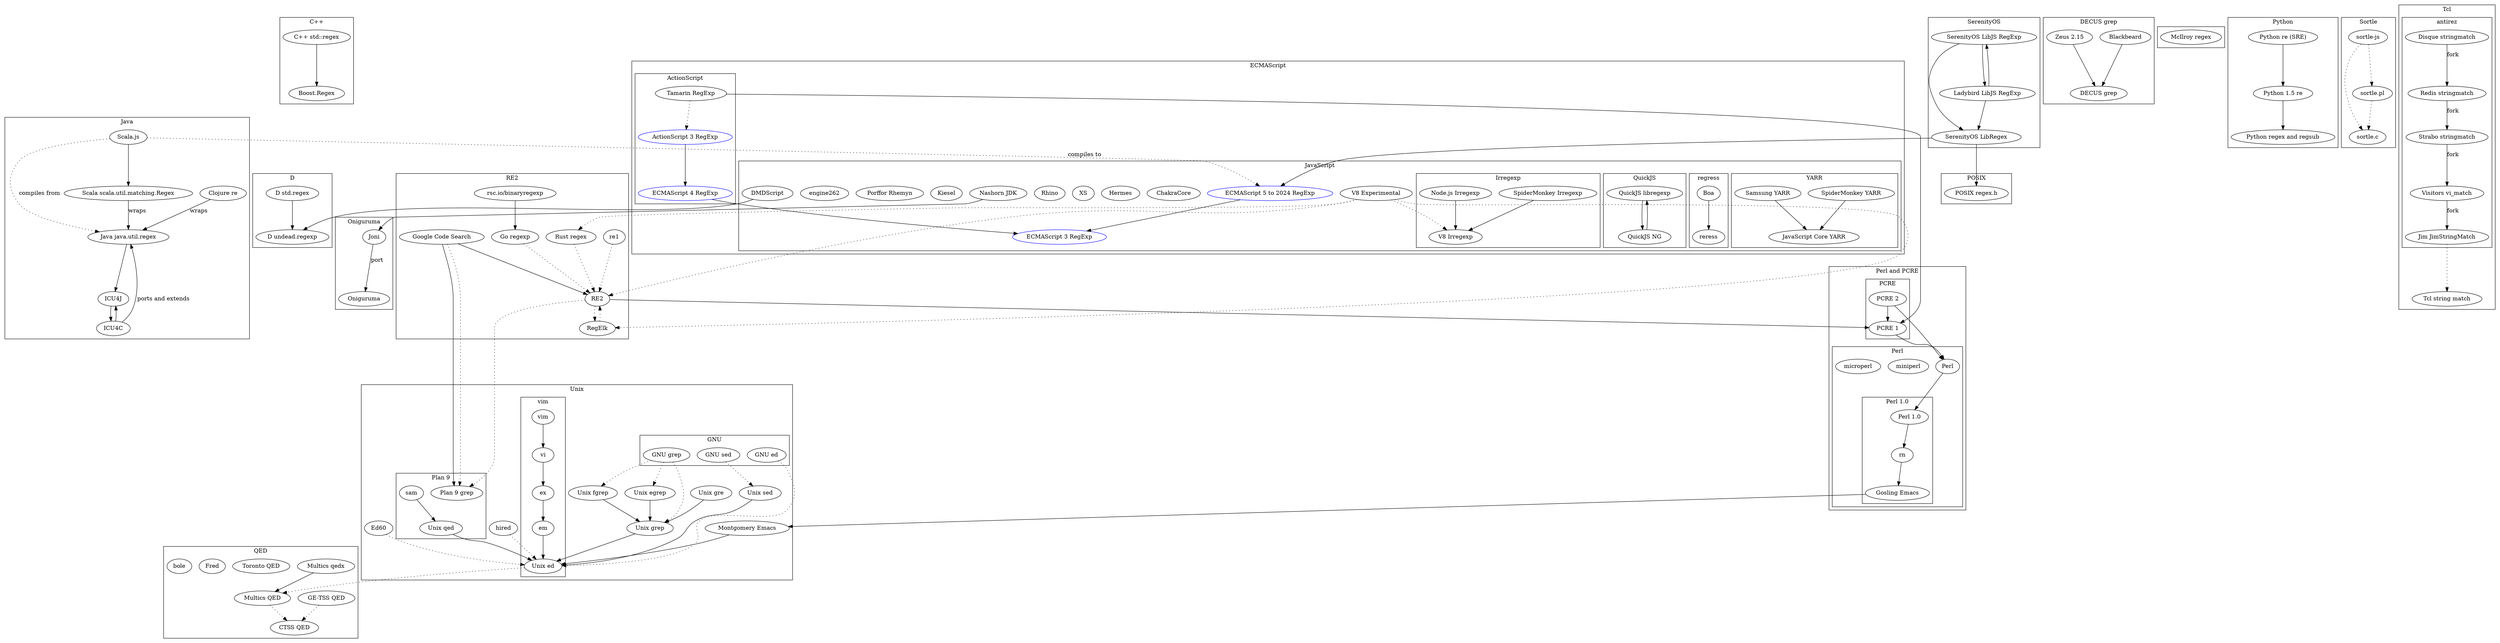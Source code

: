 digraph regexp_relations {
  compund=true;

  subgraph cluster_cpp {
    label="C++";
    boost [label="Boost.Regex"];
    cpp [label="C++ std::regex"];

    boost; // TODO: Influences?
    cpp -> boost;
  }

  subgraph cluster_d {
    label="D";
    d [label="D std.regex"];
    d_undead [label="D undead.regexp"];

    d_undead; // TODO: Influences?
    d -> d_undead; // TODO: Kind of influence
  }

  subgraph cluster_decus_grep {
    label="DECUS grep";
    blackbeard [label="Blackbeard"];
    decus_grep [label="DECUS grep"];
    zeus_215 [label="Zeus 2.15"];

    decus_grep;
    blackbeard -> decus_grep;
    zeus_215 -> decus_grep;
  }

  subgraph cluster_ecmascript {
    label="ECMAScript";

    subgraph cluster_javascript {
      label="JavaScript";
      ecmascript3 [label="ECMAScript 3 RegExp", color=blue];
      ecmascript [label="ECMAScript 5 to 2024 RegExp", color=blue];
      // ecmascript5 [label="ECMAScript 5 RegExp", color=blue];
      // ecmascript51 [label="ECMAScript 5.1 RegExp", color=blue];
      // ecmascript2015 [label="ECMAScript 2015 RegExp", color=blue];
      // ecmascript2016 [label="ECMAScript 2016 RegExp", color=blue];
      // ecmascript2017 [label="ECMAScript 2017 RegExp", color=blue];
      // ecmascript2018 [label="ECMAScript 2018 RegExp", color=blue];
      // ecmascript2019 [label="ECMAScript 2019 RegExp", color=blue];
      // ecmascript2020 [label="ECMAScript 2020 RegExp", color=blue];
      // ecmascript2021 [label="ECMAScript 2021 RegExp", color=blue];
      // ecmascript2022 [label="ECMAScript 2022 RegExp", color=blue];
      // ecmascript2023 [label="ECMAScript 2023 RegExp", color=blue];
      // ecmascript2024 [label="ECMAScript 2024 RegExp", color=blue];

      ecmascript3;
      ecmascript -> ecmascript3;
      // ecmascript5 -> ecmascript3;
      // ecmascript51 -> ecmascript5;
      // ecmascript2015 -> ecmascript51;
      // ecmascript2016 -> ecmascript2015;
      // ecmascript2017 -> ecmascript2016;
      // ecmascript2018 -> ecmascript2017;
      // ecmascript2019 -> ecmascript2018;
      // ecmascript2020 -> ecmascript2019;
      // ecmascript2021 -> ecmascript2020;
      // ecmascript2022 -> ecmascript2021;
      // ecmascript2023 -> ecmascript2022;
      // ecmascript2024 -> ecmascript2023;

      subgraph cluster_irregexp {
        label="Irregexp";
        v8_irregexp [label="V8 Irregexp"];
        spidermonkey_irregexp [label="SpiderMonkey Irregexp"];
        nodejs_irregexp [label="Node.js Irregexp"];

        spidermonkey_irregexp -> v8_irregexp;
        nodejs_irregexp -> v8_irregexp; // TODO: Is this sufficiently different from V8 to include?
      }

      v8_exp [label="V8 Experimental"];
      v8_exp -> v8_irregexp [style=dotted]; // Shared project
      // v8_exp -> re2; (in cluster_re2)
      // v8_exp -> rust; (in cluster_re2)
      // v8_exp -> regelk; (in cluster_re2)

      subgraph cluster_yarr {
        label="YARR";
        javascriptcore_yarr [label="JavaScript Core YARR"];
        spidermonkey_yarr [label="SpiderMonkey YARR"];
        samsung_yarr [label="Samsung YARR"];

        spidermonkey_yarr -> javascriptcore_yarr;
        samsung_yarr -> javascriptcore_yarr;
      }

      subgraph cluster_regress {
        label="regress";
        regress [label="reress"];
        boa [label="Boa"];

        boa -> regress;
      }

      subgraph cluster_quickjs {
        label="QuickJS";
        quickjs [label="QuickJS libregexp"];
        quickjs_ng [label="QuickJS NG"];

        quickjs -> quickjs_ng;
        quickjs_ng -> quickjs;
      }

      chakracore [label="ChakraCore"];

      hermes [label="Hermes"];

      xs [label="XS"];

      rhino [label="Rhino"];

      nashorn [label="Nashorn JDK"];
      // nashorn -> joni; (in cluster_oniguruma)

      kiesel [label="Kiesel"];

      porffor [label="Porffor Rhemyn"];

      engine262 [label="engine262"];

      dmdscript [label="DMDScript"];
      dmdscript -> d_undead;
    }

    subgraph cluster_actionscript {
      label="ActionScript";
      ecmascript4 [label="ECMAScript 4 RegExp", color=blue];
      actionscript [label="ActionScript 3 RegExp", color=blue];
      tamarin [label="Tamarin RegExp"];

      ecmascript4 -> ecmascript3;
      actionscript -> ecmascript4;
      tamarin -> actionscript [style=dotted];
      // tamarin -> pcre1; (in cluster_pcre)
    }
  }

  subgraph cluster_java {
    label="Java";
    java [label="Java java.util.regex"];
    icu4j [label="ICU4J"];
    icu4c [label="ICU4C"];
    clojure [label="Clojure re"];
    scala [label="Scala scala.util.matching.Regex"];
    scala_js [label="Scala.js"];

    java; // TODO: Influences?
    java -> icu4j; // TODO: Did ICU4J actually influence java.util.regex?
    icu4j -> icu4c;
    icu4c -> java [label="ports and extends"];
    icu4c -> icu4j;
    clojure -> java [label="wraps"];
    scala -> java [label="wraps"];
    scala_js -> java [label="compiles from", style=dotted];
    scala_js -> ecmascript [label="compiles to", style=dotted]; // TODO: Specific versions
    scala_js -> scala;
  }

  subgraph cluster_mcilroy {
    mcilroy [label="McIlroy regex"];
  }

  subgraph cluster_oniguruma {
    label="Oniguruma";
    oniguruma [label="Oniguruma"];
    joni [label="Joni"];

    oniguruma; // TODO
    joni -> oniguruma [label="port"];
    nashorn -> joni;
  }

  subgraph cluster_perl_pcre {
    label="Perl and PCRE";

    subgraph cluster_perl {
      label="Perl";
      perl [label="Perl"];
      miniperl [label="miniperl"];
      microperl [label="microperl"];

      perl -> perl1;
      miniperl; // TODO: Unclear relation
      microperl; // TODO: Unclear relation

      subgraph cluster_perl1 {
        label="Perl 1.0";
        gosling_emacs [label="Gosling Emacs"];
        rn [label="rn"];
        perl1 [label="Perl 1.0"];

        // gosling_emacs -> montgomery_emacs; (in cluster_unix)
        rn -> gosling_emacs;
        perl1 -> rn;
      }
    }

    subgraph cluster_pcre {
      label="PCRE";
      pcre1 [label="PCRE 1"];
      pcre2 [label="PCRE 2"];

      pcre1 -> perl; // TODO
      pcre2 -> pcre1; // TODO
      pcre2 -> perl; // TODO

      tamarin -> pcre1;
    }
  }

  subgraph cluster_posix {
    label="POSIX"
    posix [label="POSIX regex.h"];
    posix;
  }

  subgraph cluster_python {
    label="Python";
    python_regex [label="Python regex and regsub"];
    python_15_re [label="Python 1.5 re"];
    python_sre [label="Python re (SRE)"];

    python_regex; // TODO: Unclear relations
    python_15_re -> python_regex; // TODO: Unclear relations
    python_sre -> python_15_re; // TODO: Unclear relations
  }

  subgraph cluster_qed {
    label="QED";
    ctss_qed [label="CTSS QED"];
    multics_qed [label="Multics QED"];
    getss_qed [label="GE-TSS QED"];
    multics_qedx [label="Multics qedx"];
    toronto_qed [label="Toronto QED"];
    fred [label="Fred"];
    bole [label="bole"];

    ctss_qed; // [dmr-qed]
    multics_qed -> ctss_qed [style=dotted]; // [dmr-qed]
    getss_qed -> ctss_qed [style=dotted]; // [dmr-qed]
    multics_qedx -> multics_qed; // [dmr-qed]
    toronto_qed; // [dmr-qed] TODO: Unclear relations
    fred; // [dmr-qed] TODO: Unclear relations
    bole; // [dmr-qed] TODO: Unclear relations
  }

  subgraph cluster_unix {
    label="Unix";
    unix_ed [label="Unix ed"];
    unix_grep [label="Unix grep"];
    unix_egrep [label="Unix egrep"];
    unix_fgrep [label="Unix fgrep"];
    unix_sed [label="Unix sed"];
    unix_qed [label="Unix qed"];
    montgomery_emacs [label="Montgomery Emacs"];
    unix_gre [label="Unix gre"];

    unix_ed -> multics_qed [style=dotted]; // [dmr-qed]
    unix_grep -> unix_ed;
    unix_egrep -> unix_grep;
    unix_fgrep -> unix_grep;
    unix_sed -> unix_ed;
    unix_qed -> unix_ed;
    montgomery_emacs -> unix_ed; // TODO: Is this accurate?
    gosling_emacs -> montgomery_emacs; // TODO: Is this accurate?
    unix_gre -> unix_grep;

    subgraph cluster_vim {
      label="vim";
      em [label="em"];
      ex [label="ex"];
      vi [label="vi"];
      vim [label="vim"];

      em -> unix_ed; // [dmr-qed]
      ex -> em; // [dmr-qed]
      vi -> ex; // [dmr-qed]
      vim -> vi;
    }

    subgraph cluster_plan9 {
      label="Plan 9";
      plan9_grep [label="Plan 9 grep"];
      sam [label="sam"];

      plan9_grep; // TODO
      sam -> unix_qed; // [dmr-qed]
    }

    subgraph cluster_gnu {
      label="GNU";
      gnu_ed [label="GNU ed"];
      gnu_grep [label="GNU grep"];
      gnu_sed [label="GNU sed"];
    }

    gnu_ed -> unix_ed [style=dotted];
    gnu_grep -> unix_grep [style=dotted];
    gnu_grep -> unix_egrep [style=dotted];
    gnu_grep -> unix_fgrep [style=dotted];
    gnu_sed -> unix_sed [style=dotted];

    hired [label="hired"];
    ed60 [label="Ed60"];

    hired -> unix_ed [style=dotted];
    ed60 -> unix_ed [style=dotted];
  }

  subgraph cluster_re2 {
    label="RE2";
    code_search [label="Google Code Search"];
    re2 [label="RE2"];
    re1 [label="re1"];
    go [label="Go regexp"];
    go_binary [label="rsc.io/binaryregexp"];
    rust [label="Rust regex"];
    regelk [label="RegElk"];

    code_search -> re2;
    code_search -> plan9_grep; // Early versions
    code_search -> plan9_grep [style=dotted];
    re2 -> plan9_grep [style=dotted];
    re2 -> pcre1; // Minor(?) code reuse
    re2 -> regelk [style=dotted]; // Linear lookaround
    re1 -> re2 [style=dotted]; // TODO: Mark other relations
    go -> re2 [style=dotted];
    go_binary -> go;
    rust -> re2 [style=dotted]; // TODO: Mark other relations
    regelk -> re2 [style=dotted];
    v8_exp -> re2 [style=dotted]; // Linear design
    v8_exp -> rust [style=dotted]; // Linear design
    v8_exp -> regelk [style=dotted]; // Linear lookaround
  }

  subgraph cluster_serenity {
    label="SerenityOS";
    serenity_libregex [label="SerenityOS LibRegex"];
    serenity_libjs [label="SerenityOS LibJS RegExp"];
    ladybird_libjs [label="Ladybird LibJS RegExp"];

    serenity_libregex -> posix;
    serenity_libregex -> ecmascript;
    serenity_libjs -> ladybird_libjs;
    serenity_libjs -> serenity_libregex;
    ladybird_libjs -> serenity_libjs;
    ladybird_libjs -> serenity_libregex;
  }

  subgraph cluster_sortle {
    label="Sortle";
    sortle_c [label="sortle.c"];
    sortle_pl [label="sortle.pl"];
    sortle_js [label="sortle-js"];

    sortle_c;
    sortle_pl -> sortle_c [style=dotted];
    sortle_js -> sortle_c [style=dotted];
    sortle_js -> sortle_pl [style=dotted];
  }

  subgraph cluster_tcl {
    label="Tcl";
    tcl [label="Tcl string match"]; // TODO: Is this a language standard or implementation?

    tcl; // TODO: Influences?

    subgraph cluster_antirez {
      label="antirez";
      jim [label="Jim JimStringMatch"]; // TODO: Later versions
      visitors [label="Visitors vi_match"];
      strabo [label="Strabo stringmatch"];
      redis [label="Redis stringmatch"];
      disque [label="Disque stringmatch"];

      visitors -> jim [label="fork"];
      strabo -> visitors [label="fork"];
      redis -> strabo [label="fork"];
      disque -> redis [label="fork"];
    }

    jim -> tcl [style=dotted]; // TODO: Kind of influence
  }
}

// Sources:
// [dmr-qed]: https://web.archive.org/web/20250102124744/https://www.bell-labs.com/usr/dmr/www/qed.html
